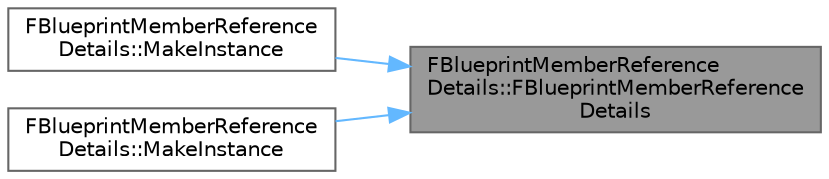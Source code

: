 digraph "FBlueprintMemberReferenceDetails::FBlueprintMemberReferenceDetails"
{
 // INTERACTIVE_SVG=YES
 // LATEX_PDF_SIZE
  bgcolor="transparent";
  edge [fontname=Helvetica,fontsize=10,labelfontname=Helvetica,labelfontsize=10];
  node [fontname=Helvetica,fontsize=10,shape=box,height=0.2,width=0.4];
  rankdir="RL";
  Node1 [id="Node000001",label="FBlueprintMemberReference\lDetails::FBlueprintMemberReference\lDetails",height=0.2,width=0.4,color="gray40", fillcolor="grey60", style="filled", fontcolor="black",tooltip=" "];
  Node1 -> Node2 [id="edge1_Node000001_Node000002",dir="back",color="steelblue1",style="solid",tooltip=" "];
  Node2 [id="Node000002",label="FBlueprintMemberReference\lDetails::MakeInstance",height=0.2,width=0.4,color="grey40", fillcolor="white", style="filled",URL="$d9/d90/classFBlueprintMemberReferenceDetails.html#adf8f56acf80df83b3399aa3ea903306c",tooltip=" "];
  Node1 -> Node3 [id="edge2_Node000001_Node000003",dir="back",color="steelblue1",style="solid",tooltip=" "];
  Node3 [id="Node000003",label="FBlueprintMemberReference\lDetails::MakeInstance",height=0.2,width=0.4,color="grey40", fillcolor="white", style="filled",URL="$d9/d90/classFBlueprintMemberReferenceDetails.html#a8d4368e1b270e2ccb269f81567dd0c22",tooltip=" "];
}
